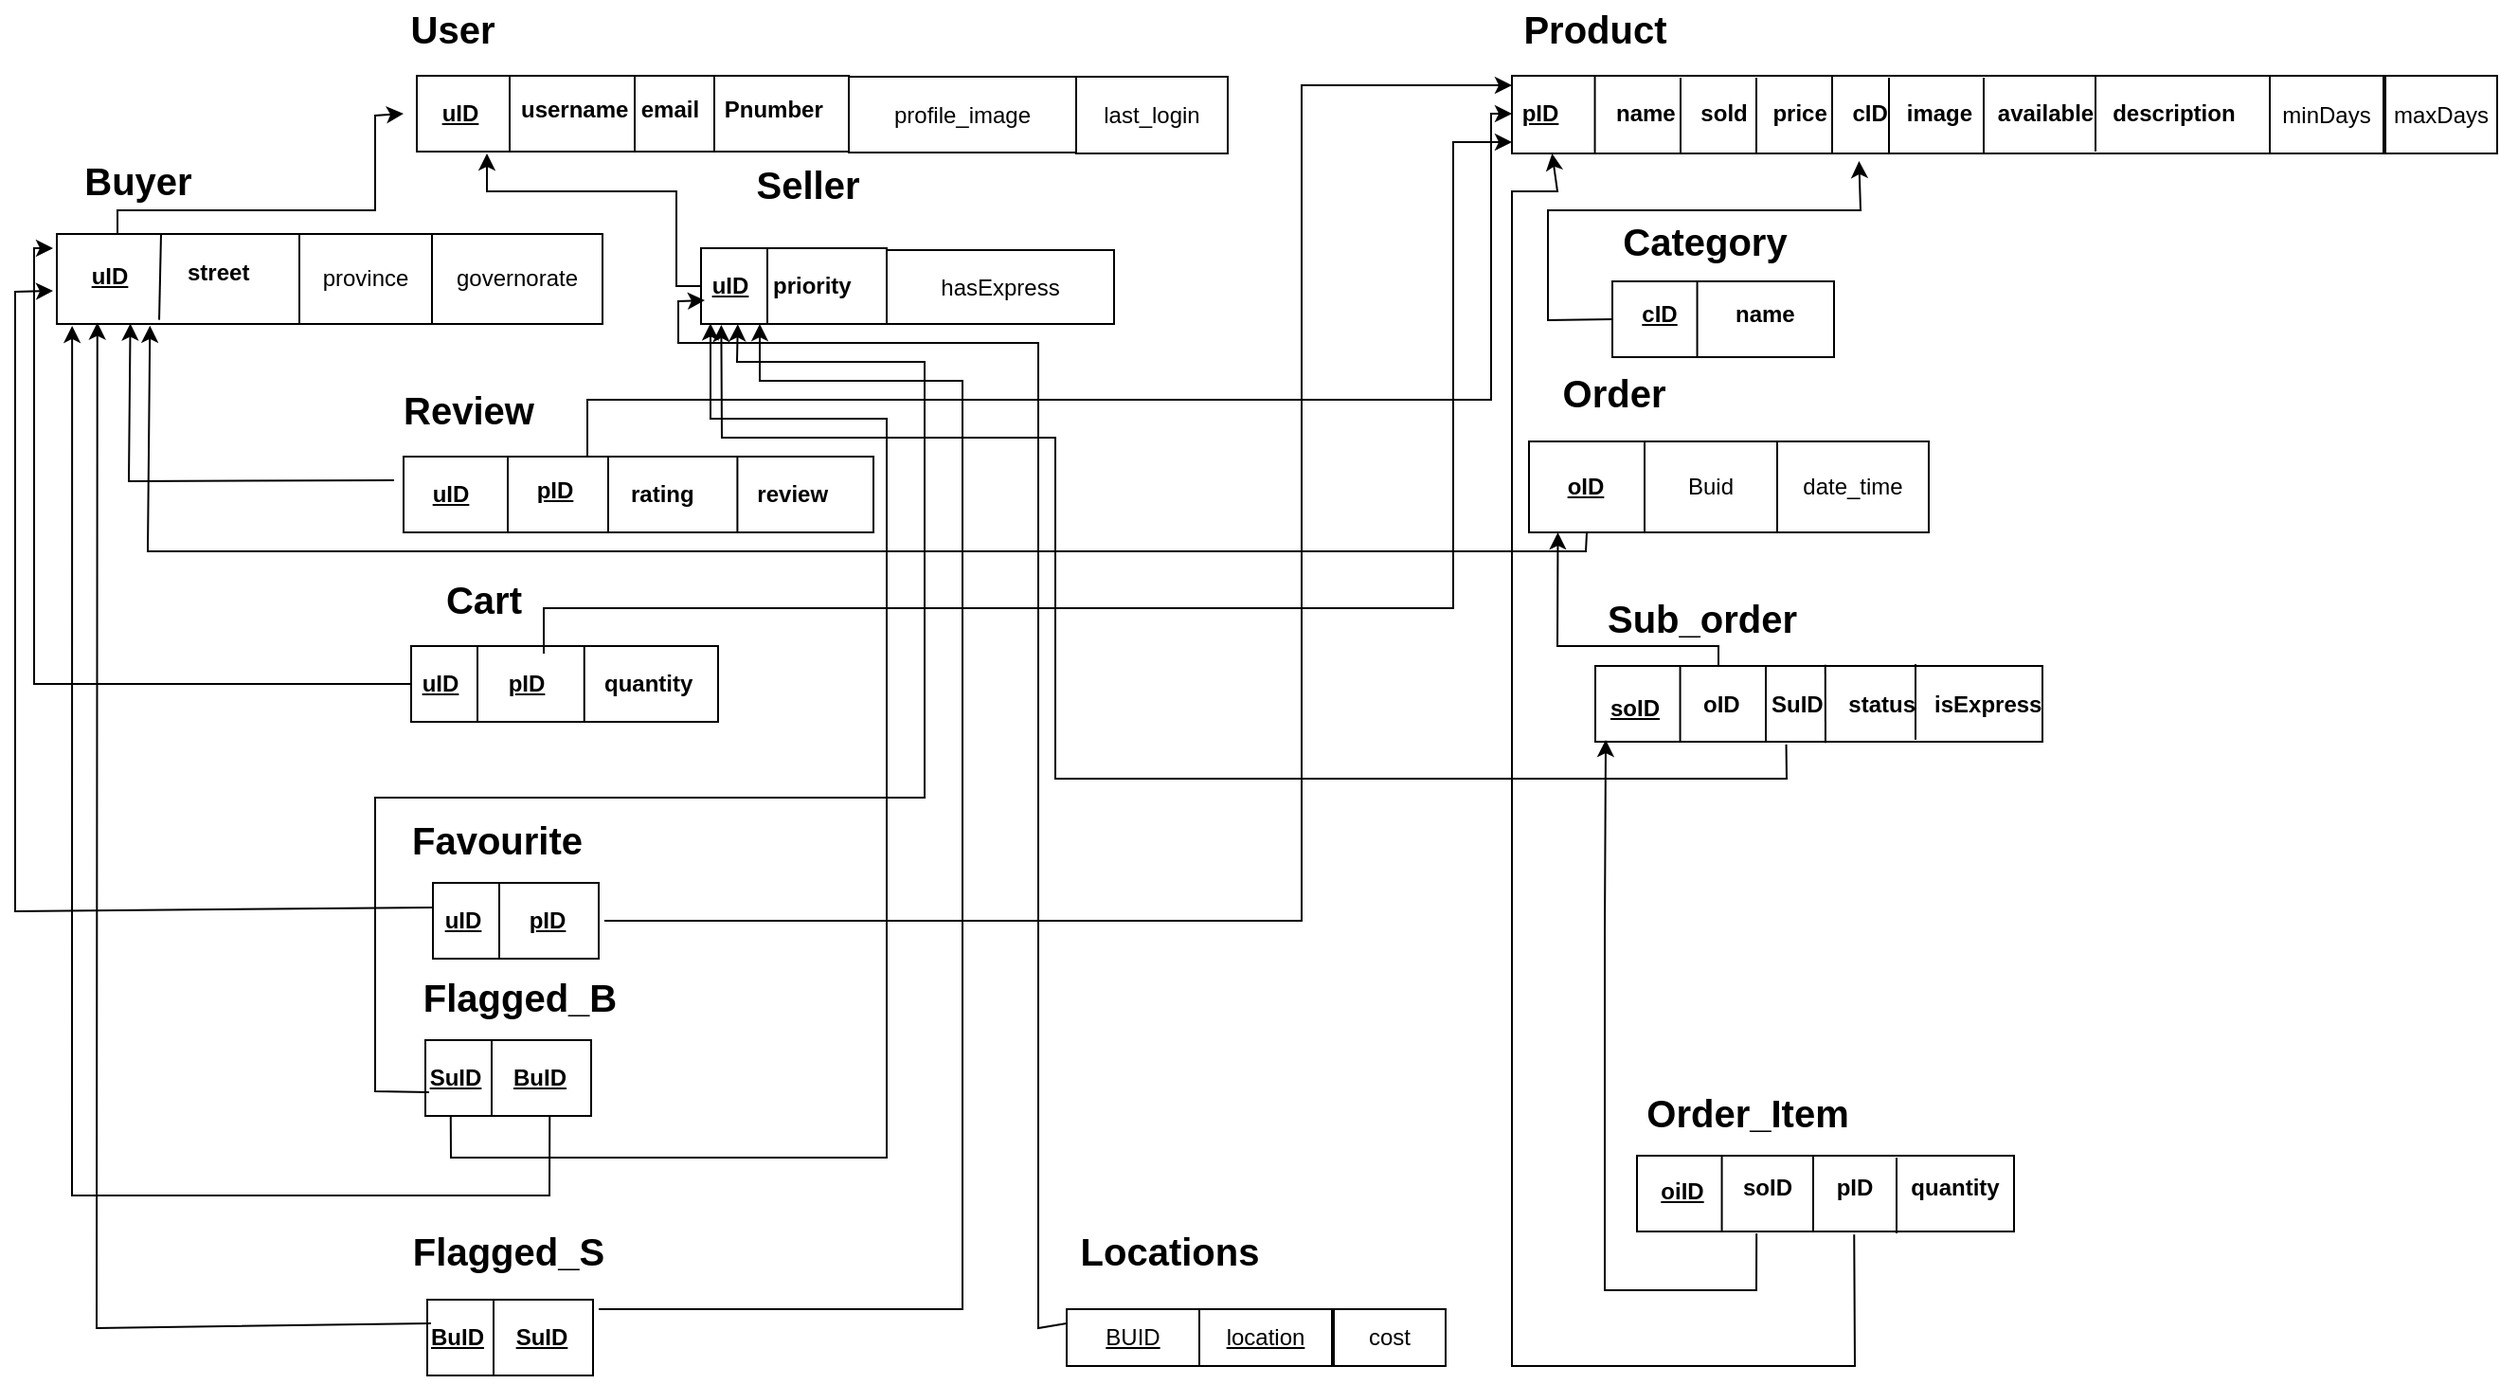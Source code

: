 <mxfile version="28.2.7">
  <diagram name="Page-1" id="Bwvuc-KylbJQ16xNRGNJ">
    <mxGraphModel dx="1708" dy="749" grid="1" gridSize="10" guides="1" tooltips="1" connect="1" arrows="1" fold="1" page="1" pageScale="1" pageWidth="1750" pageHeight="1100" math="0" shadow="0">
      <root>
        <mxCell id="0" />
        <mxCell id="1" parent="0" />
        <mxCell id="SM7hKs_2msH0aA-1Ox_4-1" value="" style="rounded=0;whiteSpace=wrap;html=1;" parent="1" vertex="1">
          <mxGeometry x="222" y="69" width="228" height="40" as="geometry" />
        </mxCell>
        <mxCell id="SM7hKs_2msH0aA-1Ox_4-2" value="&lt;font style=&quot;font-size: 20px;&quot;&gt;&lt;b&gt;User&lt;/b&gt;&lt;/font&gt;" style="text;html=1;align=center;verticalAlign=middle;whiteSpace=wrap;rounded=0;" parent="1" vertex="1">
          <mxGeometry x="211" y="29" width="60" height="30" as="geometry" />
        </mxCell>
        <mxCell id="SM7hKs_2msH0aA-1Ox_4-3" value="uID" style="text;html=1;align=center;verticalAlign=middle;whiteSpace=wrap;rounded=0;fontStyle=5" parent="1" vertex="1">
          <mxGeometry x="215" y="74" width="60" height="30" as="geometry" />
        </mxCell>
        <mxCell id="SM7hKs_2msH0aA-1Ox_4-4" value="&lt;b&gt;username&amp;nbsp; email&amp;nbsp; &amp;nbsp; Pnumber&amp;nbsp; &amp;nbsp; &amp;nbsp;&amp;nbsp;&lt;/b&gt;" style="text;html=1;align=left;verticalAlign=middle;whiteSpace=wrap;rounded=0;" parent="1" vertex="1">
          <mxGeometry x="275" y="79" width="175" height="30" as="geometry" />
        </mxCell>
        <mxCell id="SM7hKs_2msH0aA-1Ox_4-5" value="" style="endArrow=none;html=1;rounded=0;" parent="1" edge="1">
          <mxGeometry width="50" height="50" relative="1" as="geometry">
            <mxPoint x="271" y="109" as="sourcePoint" />
            <mxPoint x="271" y="69" as="targetPoint" />
          </mxGeometry>
        </mxCell>
        <mxCell id="SM7hKs_2msH0aA-1Ox_4-6" value="" style="endArrow=none;html=1;rounded=0;" parent="1" edge="1">
          <mxGeometry width="50" height="50" relative="1" as="geometry">
            <mxPoint x="337" y="109" as="sourcePoint" />
            <mxPoint x="337" y="69" as="targetPoint" />
          </mxGeometry>
        </mxCell>
        <mxCell id="SM7hKs_2msH0aA-1Ox_4-9" value="" style="endArrow=none;html=1;rounded=0;" parent="1" edge="1">
          <mxGeometry width="50" height="50" relative="1" as="geometry">
            <mxPoint x="379" y="109" as="sourcePoint" />
            <mxPoint x="379" y="69" as="targetPoint" />
          </mxGeometry>
        </mxCell>
        <mxCell id="SM7hKs_2msH0aA-1Ox_4-10" value="&lt;font style=&quot;font-size: 20px;&quot;&gt;&lt;b&gt;Buyer&lt;/b&gt;&lt;/font&gt;" style="text;html=1;align=center;verticalAlign=middle;whiteSpace=wrap;rounded=0;" parent="1" vertex="1">
          <mxGeometry x="30" y="109" width="90" height="30" as="geometry" />
        </mxCell>
        <mxCell id="SM7hKs_2msH0aA-1Ox_4-11" value="" style="rounded=0;whiteSpace=wrap;html=1;" parent="1" vertex="1">
          <mxGeometry x="32" y="152.5" width="128" height="47.5" as="geometry" />
        </mxCell>
        <mxCell id="SM7hKs_2msH0aA-1Ox_4-13" value="uID" style="text;html=1;align=center;verticalAlign=middle;whiteSpace=wrap;rounded=0;fontStyle=5" parent="1" vertex="1">
          <mxGeometry x="30" y="160" width="60" height="30" as="geometry" />
        </mxCell>
        <mxCell id="SM7hKs_2msH0aA-1Ox_4-14" value="" style="endArrow=none;html=1;rounded=0;exitX=0.422;exitY=0.954;exitDx=0;exitDy=0;exitPerimeter=0;" parent="1" source="SM7hKs_2msH0aA-1Ox_4-11" edge="1">
          <mxGeometry width="50" height="50" relative="1" as="geometry">
            <mxPoint x="87" y="192.5" as="sourcePoint" />
            <mxPoint x="87" y="152.5" as="targetPoint" />
          </mxGeometry>
        </mxCell>
        <mxCell id="SM7hKs_2msH0aA-1Ox_4-15" value="&lt;b&gt;street&lt;/b&gt;" style="text;html=1;align=left;verticalAlign=middle;whiteSpace=wrap;rounded=0;" parent="1" vertex="1">
          <mxGeometry x="99" y="157.5" width="50" height="30" as="geometry" />
        </mxCell>
        <mxCell id="SM7hKs_2msH0aA-1Ox_4-16" value="&lt;b&gt;&lt;font style=&quot;font-size: 20px;&quot;&gt;Seller&lt;/font&gt;&lt;/b&gt;" style="text;html=1;align=center;verticalAlign=middle;whiteSpace=wrap;rounded=0;" parent="1" vertex="1">
          <mxGeometry x="372" y="111" width="113" height="30" as="geometry" />
        </mxCell>
        <mxCell id="SM7hKs_2msH0aA-1Ox_4-17" value="" style="rounded=0;whiteSpace=wrap;html=1;" parent="1" vertex="1">
          <mxGeometry x="372" y="160" width="98" height="40" as="geometry" />
        </mxCell>
        <mxCell id="SM7hKs_2msH0aA-1Ox_4-18" value="uID" style="text;html=1;align=center;verticalAlign=middle;whiteSpace=wrap;rounded=0;fontStyle=5" parent="1" vertex="1">
          <mxGeometry x="374" y="165" width="27" height="30" as="geometry" />
        </mxCell>
        <mxCell id="SM7hKs_2msH0aA-1Ox_4-19" value="" style="endArrow=none;html=1;rounded=0;" parent="1" edge="1">
          <mxGeometry width="50" height="50" relative="1" as="geometry">
            <mxPoint x="407" y="200" as="sourcePoint" />
            <mxPoint x="407" y="160" as="targetPoint" />
          </mxGeometry>
        </mxCell>
        <mxCell id="SM7hKs_2msH0aA-1Ox_4-20" value="priority&amp;nbsp;" style="text;html=1;align=left;verticalAlign=middle;whiteSpace=wrap;rounded=0;fontStyle=1" parent="1" vertex="1">
          <mxGeometry x="408" y="167.5" width="62" height="25" as="geometry" />
        </mxCell>
        <mxCell id="SM7hKs_2msH0aA-1Ox_4-22" value="" style="endArrow=classic;html=1;rounded=0;edgeStyle=orthogonalEdgeStyle;exitX=0;exitY=0.5;exitDx=0;exitDy=0;" parent="1" source="SM7hKs_2msH0aA-1Ox_4-17" edge="1">
          <mxGeometry width="50" height="50" relative="1" as="geometry">
            <mxPoint x="359" y="190" as="sourcePoint" />
            <mxPoint x="259" y="110" as="targetPoint" />
            <Array as="points">
              <mxPoint x="359" y="180" />
              <mxPoint x="359" y="130" />
              <mxPoint x="259" y="130" />
            </Array>
          </mxGeometry>
        </mxCell>
        <mxCell id="SM7hKs_2msH0aA-1Ox_4-23" value="&lt;font style=&quot;font-size: 20px;&quot;&gt;&lt;b&gt;Product&lt;/b&gt;&lt;/font&gt;" style="text;html=1;align=center;verticalAlign=middle;whiteSpace=wrap;rounded=0;" parent="1" vertex="1">
          <mxGeometry x="799" y="29" width="90" height="30" as="geometry" />
        </mxCell>
        <mxCell id="SM7hKs_2msH0aA-1Ox_4-24" value="" style="rounded=0;whiteSpace=wrap;html=1;" parent="1" vertex="1">
          <mxGeometry x="800" y="69" width="400" height="41" as="geometry" />
        </mxCell>
        <mxCell id="SM7hKs_2msH0aA-1Ox_4-26" value="pID" style="text;html=1;align=center;verticalAlign=middle;whiteSpace=wrap;rounded=0;fontStyle=5" parent="1" vertex="1">
          <mxGeometry x="800" y="74" width="30" height="30" as="geometry" />
        </mxCell>
        <mxCell id="SM7hKs_2msH0aA-1Ox_4-27" value="&lt;b&gt;name&amp;nbsp; &amp;nbsp; sold&amp;nbsp; &amp;nbsp; price&amp;nbsp; &amp;nbsp; cID&amp;nbsp; &amp;nbsp;image&amp;nbsp; &amp;nbsp; available&amp;nbsp; &amp;nbsp;description&lt;/b&gt;" style="text;html=1;align=left;verticalAlign=middle;whiteSpace=wrap;rounded=0;" parent="1" vertex="1">
          <mxGeometry x="853" y="74" width="420" height="30" as="geometry" />
        </mxCell>
        <mxCell id="SM7hKs_2msH0aA-1Ox_4-29" value="" style="endArrow=none;html=1;rounded=0;" parent="1" edge="1">
          <mxGeometry width="50" height="50" relative="1" as="geometry">
            <mxPoint x="843.77" y="109.5" as="sourcePoint" />
            <mxPoint x="843.77" y="69.5" as="targetPoint" />
          </mxGeometry>
        </mxCell>
        <mxCell id="SM7hKs_2msH0aA-1Ox_4-30" value="" style="endArrow=none;html=1;rounded=0;" parent="1" edge="1">
          <mxGeometry width="50" height="50" relative="1" as="geometry">
            <mxPoint x="889" y="110" as="sourcePoint" />
            <mxPoint x="889" y="70" as="targetPoint" />
          </mxGeometry>
        </mxCell>
        <mxCell id="SM7hKs_2msH0aA-1Ox_4-31" value="" style="endArrow=none;html=1;rounded=0;" parent="1" edge="1">
          <mxGeometry width="50" height="50" relative="1" as="geometry">
            <mxPoint x="929" y="110" as="sourcePoint" />
            <mxPoint x="929" y="70" as="targetPoint" />
          </mxGeometry>
        </mxCell>
        <mxCell id="SM7hKs_2msH0aA-1Ox_4-32" value="" style="endArrow=none;html=1;rounded=0;" parent="1" edge="1">
          <mxGeometry width="50" height="50" relative="1" as="geometry">
            <mxPoint x="969" y="109.5" as="sourcePoint" />
            <mxPoint x="969" y="69.5" as="targetPoint" />
          </mxGeometry>
        </mxCell>
        <mxCell id="SM7hKs_2msH0aA-1Ox_4-33" value="" style="endArrow=none;html=1;rounded=0;" parent="1" edge="1">
          <mxGeometry width="50" height="50" relative="1" as="geometry">
            <mxPoint x="999" y="110" as="sourcePoint" />
            <mxPoint x="999" y="70" as="targetPoint" />
          </mxGeometry>
        </mxCell>
        <mxCell id="SM7hKs_2msH0aA-1Ox_4-34" value="" style="endArrow=none;html=1;rounded=0;" parent="1" edge="1">
          <mxGeometry width="50" height="50" relative="1" as="geometry">
            <mxPoint x="1049" y="110" as="sourcePoint" />
            <mxPoint x="1049" y="70" as="targetPoint" />
          </mxGeometry>
        </mxCell>
        <mxCell id="SM7hKs_2msH0aA-1Ox_4-35" value="" style="endArrow=none;html=1;rounded=0;" parent="1" edge="1">
          <mxGeometry width="50" height="50" relative="1" as="geometry">
            <mxPoint x="1108" y="109" as="sourcePoint" />
            <mxPoint x="1108" y="69" as="targetPoint" />
          </mxGeometry>
        </mxCell>
        <mxCell id="SM7hKs_2msH0aA-1Ox_4-40" value="" style="rounded=0;whiteSpace=wrap;html=1;" parent="1" vertex="1">
          <mxGeometry x="853" y="177.5" width="117" height="40" as="geometry" />
        </mxCell>
        <mxCell id="SM7hKs_2msH0aA-1Ox_4-41" value="&lt;font style=&quot;font-size: 20px;&quot;&gt;&lt;span&gt;Category&lt;/span&gt;&lt;/font&gt;" style="text;html=1;align=center;verticalAlign=middle;whiteSpace=wrap;rounded=0;fontStyle=1" parent="1" vertex="1">
          <mxGeometry x="857" y="141" width="90" height="30" as="geometry" />
        </mxCell>
        <mxCell id="SM7hKs_2msH0aA-1Ox_4-42" value="cID" style="text;html=1;align=center;verticalAlign=middle;whiteSpace=wrap;rounded=0;fontStyle=5" parent="1" vertex="1">
          <mxGeometry x="859" y="180" width="38" height="30" as="geometry" />
        </mxCell>
        <mxCell id="SM7hKs_2msH0aA-1Ox_4-43" value="&lt;b&gt;name&lt;/b&gt;" style="text;html=1;align=left;verticalAlign=middle;whiteSpace=wrap;rounded=0;" parent="1" vertex="1">
          <mxGeometry x="916" y="180" width="36" height="30" as="geometry" />
        </mxCell>
        <mxCell id="SM7hKs_2msH0aA-1Ox_4-44" value="" style="endArrow=none;html=1;rounded=0;" parent="1" edge="1">
          <mxGeometry width="50" height="50" relative="1" as="geometry">
            <mxPoint x="897.78" y="217.5" as="sourcePoint" />
            <mxPoint x="897.78" y="177.5" as="targetPoint" />
          </mxGeometry>
        </mxCell>
        <mxCell id="SM7hKs_2msH0aA-1Ox_4-46" value="&lt;b&gt;&lt;font style=&quot;font-size: 20px;&quot;&gt;Review&lt;/font&gt;&lt;/b&gt;" style="text;html=1;align=center;verticalAlign=middle;whiteSpace=wrap;rounded=0;" parent="1" vertex="1">
          <mxGeometry x="192.5" y="230" width="113" height="30" as="geometry" />
        </mxCell>
        <mxCell id="SM7hKs_2msH0aA-1Ox_4-48" value="" style="rounded=0;whiteSpace=wrap;html=1;" parent="1" vertex="1">
          <mxGeometry x="215" y="270" width="248" height="40" as="geometry" />
        </mxCell>
        <mxCell id="SM7hKs_2msH0aA-1Ox_4-49" value="uID" style="text;html=1;align=center;verticalAlign=middle;whiteSpace=wrap;rounded=0;fontStyle=5" parent="1" vertex="1">
          <mxGeometry x="210" y="275" width="60" height="30" as="geometry" />
        </mxCell>
        <mxCell id="U-hPuXXXVYAHYagD1A_h-3" style="edgeStyle=orthogonalEdgeStyle;rounded=0;orthogonalLoop=1;jettySize=auto;html=1;exitX=0.75;exitY=0;exitDx=0;exitDy=0;entryX=0;entryY=0.5;entryDx=0;entryDy=0;" parent="1" source="SM7hKs_2msH0aA-1Ox_4-50" target="SM7hKs_2msH0aA-1Ox_4-26" edge="1">
          <mxGeometry relative="1" as="geometry">
            <Array as="points">
              <mxPoint x="312" y="240" />
              <mxPoint x="789" y="240" />
              <mxPoint x="789" y="89" />
            </Array>
          </mxGeometry>
        </mxCell>
        <mxCell id="SM7hKs_2msH0aA-1Ox_4-50" value="pID" style="text;html=1;align=center;verticalAlign=middle;whiteSpace=wrap;rounded=0;fontStyle=5" parent="1" vertex="1">
          <mxGeometry x="261" y="270" width="68" height="35" as="geometry" />
        </mxCell>
        <mxCell id="SM7hKs_2msH0aA-1Ox_4-51" value="rating&amp;nbsp; &amp;nbsp; &amp;nbsp; &amp;nbsp; &amp;nbsp; review" style="text;html=1;align=left;verticalAlign=middle;whiteSpace=wrap;rounded=0;fontStyle=1" parent="1" vertex="1">
          <mxGeometry x="333" y="277.5" width="140" height="25" as="geometry" />
        </mxCell>
        <mxCell id="SM7hKs_2msH0aA-1Ox_4-52" value="" style="endArrow=none;html=1;rounded=0;" parent="1" edge="1">
          <mxGeometry width="50" height="50" relative="1" as="geometry">
            <mxPoint x="270" y="310" as="sourcePoint" />
            <mxPoint x="270" y="270" as="targetPoint" />
          </mxGeometry>
        </mxCell>
        <mxCell id="SM7hKs_2msH0aA-1Ox_4-53" value="" style="endArrow=none;html=1;rounded=0;" parent="1" edge="1">
          <mxGeometry width="50" height="50" relative="1" as="geometry">
            <mxPoint x="323" y="310" as="sourcePoint" />
            <mxPoint x="323" y="270" as="targetPoint" />
          </mxGeometry>
        </mxCell>
        <mxCell id="SM7hKs_2msH0aA-1Ox_4-54" value="" style="endArrow=none;html=1;rounded=0;" parent="1" edge="1">
          <mxGeometry width="50" height="50" relative="1" as="geometry">
            <mxPoint x="391.2" y="310" as="sourcePoint" />
            <mxPoint x="391.2" y="270" as="targetPoint" />
          </mxGeometry>
        </mxCell>
        <mxCell id="SM7hKs_2msH0aA-1Ox_4-55" value="&lt;span style=&quot;font-size: 20px;&quot;&gt;&lt;b&gt;Cart&lt;/b&gt;&lt;/span&gt;" style="text;html=1;align=center;verticalAlign=middle;whiteSpace=wrap;rounded=0;" parent="1" vertex="1">
          <mxGeometry x="201" y="330" width="113" height="30" as="geometry" />
        </mxCell>
        <mxCell id="SM7hKs_2msH0aA-1Ox_4-56" value="" style="rounded=0;whiteSpace=wrap;html=1;" parent="1" vertex="1">
          <mxGeometry x="219" y="370" width="162" height="40" as="geometry" />
        </mxCell>
        <mxCell id="SM7hKs_2msH0aA-1Ox_4-57" value="uID" style="text;html=1;align=center;verticalAlign=middle;whiteSpace=wrap;rounded=0;fontStyle=5" parent="1" vertex="1">
          <mxGeometry x="221" y="375" width="27" height="30" as="geometry" />
        </mxCell>
        <mxCell id="SM7hKs_2msH0aA-1Ox_4-58" value="" style="endArrow=none;html=1;rounded=0;" parent="1" edge="1">
          <mxGeometry width="50" height="50" relative="1" as="geometry">
            <mxPoint x="254" y="410" as="sourcePoint" />
            <mxPoint x="254" y="370" as="targetPoint" />
          </mxGeometry>
        </mxCell>
        <mxCell id="SM7hKs_2msH0aA-1Ox_4-59" value="quantity" style="text;html=1;align=left;verticalAlign=middle;whiteSpace=wrap;rounded=0;fontStyle=1" parent="1" vertex="1">
          <mxGeometry x="319" y="377.5" width="136" height="25" as="geometry" />
        </mxCell>
        <mxCell id="SM7hKs_2msH0aA-1Ox_4-60" value="" style="endArrow=none;html=1;rounded=0;" parent="1" edge="1">
          <mxGeometry width="50" height="50" relative="1" as="geometry">
            <mxPoint x="310.38" y="410" as="sourcePoint" />
            <mxPoint x="310.38" y="370" as="targetPoint" />
          </mxGeometry>
        </mxCell>
        <mxCell id="SM7hKs_2msH0aA-1Ox_4-61" value="pID" style="text;html=1;align=center;verticalAlign=middle;whiteSpace=wrap;rounded=0;fontStyle=5" parent="1" vertex="1">
          <mxGeometry x="249.5" y="375" width="60" height="30" as="geometry" />
        </mxCell>
        <mxCell id="SM7hKs_2msH0aA-1Ox_4-62" value="&lt;span style=&quot;font-size: 20px;&quot;&gt;&lt;b&gt;Favourite&lt;/b&gt;&lt;/span&gt;" style="text;html=1;align=center;verticalAlign=middle;whiteSpace=wrap;rounded=0;" parent="1" vertex="1">
          <mxGeometry x="208" y="457" width="113" height="30" as="geometry" />
        </mxCell>
        <mxCell id="SM7hKs_2msH0aA-1Ox_4-63" value="" style="rounded=0;whiteSpace=wrap;html=1;" parent="1" vertex="1">
          <mxGeometry x="230.5" y="495" width="87.5" height="40" as="geometry" />
        </mxCell>
        <mxCell id="SM7hKs_2msH0aA-1Ox_4-64" value="uID" style="text;html=1;align=center;verticalAlign=middle;whiteSpace=wrap;rounded=0;fontStyle=5" parent="1" vertex="1">
          <mxGeometry x="232.5" y="500" width="27" height="30" as="geometry" />
        </mxCell>
        <mxCell id="SM7hKs_2msH0aA-1Ox_4-65" value="" style="endArrow=none;html=1;rounded=0;" parent="1" edge="1">
          <mxGeometry width="50" height="50" relative="1" as="geometry">
            <mxPoint x="265.5" y="535" as="sourcePoint" />
            <mxPoint x="265.5" y="495" as="targetPoint" />
          </mxGeometry>
        </mxCell>
        <mxCell id="SM7hKs_2msH0aA-1Ox_4-68" value="pID" style="text;html=1;align=center;verticalAlign=middle;whiteSpace=wrap;rounded=0;fontStyle=5" parent="1" vertex="1">
          <mxGeometry x="261" y="500" width="60" height="30" as="geometry" />
        </mxCell>
        <mxCell id="SM7hKs_2msH0aA-1Ox_4-69" value="&lt;span style=&quot;font-size: 20px;&quot;&gt;&lt;b&gt;Flagged_B&lt;/b&gt;&lt;/span&gt;" style="text;html=1;align=center;verticalAlign=middle;whiteSpace=wrap;rounded=0;" parent="1" vertex="1">
          <mxGeometry x="204" y="540" width="145" height="30" as="geometry" />
        </mxCell>
        <mxCell id="SM7hKs_2msH0aA-1Ox_4-70" value="" style="rounded=0;whiteSpace=wrap;html=1;" parent="1" vertex="1">
          <mxGeometry x="226.5" y="578" width="87.5" height="40" as="geometry" />
        </mxCell>
        <mxCell id="SM7hKs_2msH0aA-1Ox_4-71" value="SuID" style="text;html=1;align=center;verticalAlign=middle;whiteSpace=wrap;rounded=0;fontStyle=5" parent="1" vertex="1">
          <mxGeometry x="228.5" y="583" width="27" height="30" as="geometry" />
        </mxCell>
        <mxCell id="SM7hKs_2msH0aA-1Ox_4-72" value="" style="endArrow=none;html=1;rounded=0;" parent="1" edge="1">
          <mxGeometry width="50" height="50" relative="1" as="geometry">
            <mxPoint x="261.5" y="618" as="sourcePoint" />
            <mxPoint x="261.5" y="578" as="targetPoint" />
          </mxGeometry>
        </mxCell>
        <mxCell id="SM7hKs_2msH0aA-1Ox_4-73" value="BuID" style="text;html=1;align=center;verticalAlign=middle;whiteSpace=wrap;rounded=0;fontStyle=5" parent="1" vertex="1">
          <mxGeometry x="257" y="583" width="60" height="30" as="geometry" />
        </mxCell>
        <mxCell id="SM7hKs_2msH0aA-1Ox_4-74" value="&lt;span style=&quot;font-size: 20px;&quot;&gt;&lt;b&gt;Flagged_S&lt;/b&gt;&lt;/span&gt;" style="text;html=1;align=center;verticalAlign=middle;whiteSpace=wrap;rounded=0;" parent="1" vertex="1">
          <mxGeometry x="197.75" y="674" width="145" height="30" as="geometry" />
        </mxCell>
        <mxCell id="SM7hKs_2msH0aA-1Ox_4-75" value="" style="rounded=0;whiteSpace=wrap;html=1;" parent="1" vertex="1">
          <mxGeometry x="227.5" y="715" width="87.5" height="40" as="geometry" />
        </mxCell>
        <mxCell id="SM7hKs_2msH0aA-1Ox_4-76" value="BuID" style="text;html=1;align=center;verticalAlign=middle;whiteSpace=wrap;rounded=0;fontStyle=5" parent="1" vertex="1">
          <mxGeometry x="229.5" y="720" width="27" height="30" as="geometry" />
        </mxCell>
        <mxCell id="SM7hKs_2msH0aA-1Ox_4-77" value="" style="endArrow=none;html=1;rounded=0;" parent="1" edge="1">
          <mxGeometry width="50" height="50" relative="1" as="geometry">
            <mxPoint x="262.5" y="755" as="sourcePoint" />
            <mxPoint x="262.5" y="715" as="targetPoint" />
          </mxGeometry>
        </mxCell>
        <mxCell id="SM7hKs_2msH0aA-1Ox_4-78" value="SuID" style="text;html=1;align=center;verticalAlign=middle;whiteSpace=wrap;rounded=0;fontStyle=5" parent="1" vertex="1">
          <mxGeometry x="258" y="720" width="60" height="30" as="geometry" />
        </mxCell>
        <mxCell id="SM7hKs_2msH0aA-1Ox_4-79" value="" style="rounded=0;whiteSpace=wrap;html=1;" parent="1" vertex="1">
          <mxGeometry x="809" y="262" width="61" height="48" as="geometry" />
        </mxCell>
        <mxCell id="SM7hKs_2msH0aA-1Ox_4-80" value="&lt;font style=&quot;font-size: 20px;&quot;&gt;&lt;span&gt;Order&lt;/span&gt;&lt;/font&gt;" style="text;html=1;align=center;verticalAlign=middle;whiteSpace=wrap;rounded=0;fontStyle=1" parent="1" vertex="1">
          <mxGeometry x="809" y="221" width="90" height="30" as="geometry" />
        </mxCell>
        <mxCell id="SM7hKs_2msH0aA-1Ox_4-81" value="oID" style="text;html=1;align=center;verticalAlign=middle;whiteSpace=wrap;rounded=0;fontStyle=5" parent="1" vertex="1">
          <mxGeometry x="808" y="269.5" width="62" height="33" as="geometry" />
        </mxCell>
        <mxCell id="SM7hKs_2msH0aA-1Ox_4-85" value="" style="rounded=0;whiteSpace=wrap;html=1;" parent="1" vertex="1">
          <mxGeometry x="844" y="380.5" width="236" height="40" as="geometry" />
        </mxCell>
        <mxCell id="SM7hKs_2msH0aA-1Ox_4-86" value="&lt;span style=&quot;font-size: 20px;&quot;&gt;Sub_order&lt;/span&gt;" style="text;html=1;align=center;verticalAlign=middle;whiteSpace=wrap;rounded=0;fontStyle=1" parent="1" vertex="1">
          <mxGeometry x="805.5" y="339.5" width="189" height="30" as="geometry" />
        </mxCell>
        <mxCell id="SM7hKs_2msH0aA-1Ox_4-87" value="soID" style="text;html=1;align=center;verticalAlign=middle;whiteSpace=wrap;rounded=0;fontStyle=5" parent="1" vertex="1">
          <mxGeometry x="834" y="386.5" width="62" height="33" as="geometry" />
        </mxCell>
        <mxCell id="SM7hKs_2msH0aA-1Ox_4-89" value="" style="endArrow=none;html=1;rounded=0;" parent="1" edge="1">
          <mxGeometry width="50" height="50" relative="1" as="geometry">
            <mxPoint x="888.78" y="420.5" as="sourcePoint" />
            <mxPoint x="888.78" y="380.5" as="targetPoint" />
          </mxGeometry>
        </mxCell>
        <mxCell id="SM7hKs_2msH0aA-1Ox_4-90" value="" style="endArrow=none;html=1;rounded=0;" parent="1" edge="1">
          <mxGeometry width="50" height="50" relative="1" as="geometry">
            <mxPoint x="934" y="420.5" as="sourcePoint" />
            <mxPoint x="934" y="380.5" as="targetPoint" />
          </mxGeometry>
        </mxCell>
        <mxCell id="SM7hKs_2msH0aA-1Ox_4-108" value="" style="endArrow=none;html=1;rounded=0;" parent="1" edge="1">
          <mxGeometry width="50" height="50" relative="1" as="geometry">
            <mxPoint x="1013" y="419.5" as="sourcePoint" />
            <mxPoint x="1013" y="379.5" as="targetPoint" />
          </mxGeometry>
        </mxCell>
        <mxCell id="SM7hKs_2msH0aA-1Ox_4-113" value="" style="rounded=0;whiteSpace=wrap;html=1;" parent="1" vertex="1">
          <mxGeometry x="866" y="639" width="199" height="40" as="geometry" />
        </mxCell>
        <mxCell id="SM7hKs_2msH0aA-1Ox_4-114" value="oiID" style="text;html=1;align=center;verticalAlign=middle;whiteSpace=wrap;rounded=0;fontStyle=5" parent="1" vertex="1">
          <mxGeometry x="859" y="641" width="62" height="33" as="geometry" />
        </mxCell>
        <mxCell id="SM7hKs_2msH0aA-1Ox_4-115" value="&lt;b&gt;soID&amp;nbsp; &amp;nbsp; &amp;nbsp; &amp;nbsp;pID&amp;nbsp; &amp;nbsp; &amp;nbsp; quantity&lt;/b&gt;" style="text;html=1;align=left;verticalAlign=middle;whiteSpace=wrap;rounded=0;" parent="1" vertex="1">
          <mxGeometry x="919.5" y="641" width="188.5" height="30" as="geometry" />
        </mxCell>
        <mxCell id="SM7hKs_2msH0aA-1Ox_4-116" value="" style="endArrow=none;html=1;rounded=0;" parent="1" edge="1">
          <mxGeometry width="50" height="50" relative="1" as="geometry">
            <mxPoint x="910.78" y="679" as="sourcePoint" />
            <mxPoint x="910.78" y="639" as="targetPoint" />
          </mxGeometry>
        </mxCell>
        <mxCell id="SM7hKs_2msH0aA-1Ox_4-117" value="" style="endArrow=none;html=1;rounded=0;" parent="1" edge="1">
          <mxGeometry width="50" height="50" relative="1" as="geometry">
            <mxPoint x="959" y="679" as="sourcePoint" />
            <mxPoint x="959" y="639" as="targetPoint" />
          </mxGeometry>
        </mxCell>
        <mxCell id="SM7hKs_2msH0aA-1Ox_4-118" value="&lt;span style=&quot;font-size: 20px;&quot;&gt;Order_Item&lt;/span&gt;" style="text;html=1;align=center;verticalAlign=middle;whiteSpace=wrap;rounded=0;fontStyle=1" parent="1" vertex="1">
          <mxGeometry x="830" y="601" width="189" height="30" as="geometry" />
        </mxCell>
        <mxCell id="1hmNS7KQ05RDMebyuneM-1" value="" style="endArrow=none;html=1;rounded=0;" parent="1" edge="1">
          <mxGeometry width="50" height="50" relative="1" as="geometry">
            <mxPoint x="1003" y="680" as="sourcePoint" />
            <mxPoint x="1003" y="640" as="targetPoint" />
          </mxGeometry>
        </mxCell>
        <mxCell id="SM7hKs_2msH0aA-1Ox_4-88" value="&lt;b&gt;oID&amp;nbsp; &amp;nbsp; &amp;nbsp;SuID&amp;nbsp; &amp;nbsp; status&amp;nbsp; &amp;nbsp;isExpress&lt;/b&gt;" style="text;html=1;align=left;verticalAlign=middle;whiteSpace=wrap;rounded=0;" parent="1" vertex="1">
          <mxGeometry x="899" y="385.5" width="239.5" height="30" as="geometry" />
        </mxCell>
        <mxCell id="U-hPuXXXVYAHYagD1A_h-7" value="minDays" style="rounded=0;whiteSpace=wrap;html=1;" parent="1" vertex="1">
          <mxGeometry x="1200" y="69" width="60" height="41" as="geometry" />
        </mxCell>
        <mxCell id="U-hPuXXXVYAHYagD1A_h-8" value="maxDays" style="rounded=0;whiteSpace=wrap;html=1;" parent="1" vertex="1">
          <mxGeometry x="1261" y="69" width="59" height="41" as="geometry" />
        </mxCell>
        <mxCell id="U-hPuXXXVYAHYagD1A_h-9" value="" style="endArrow=classic;html=1;rounded=0;exitX=0;exitY=0.5;exitDx=0;exitDy=0;entryX=0.458;entryY=1.097;entryDx=0;entryDy=0;entryPerimeter=0;" parent="1" source="SM7hKs_2msH0aA-1Ox_4-40" target="SM7hKs_2msH0aA-1Ox_4-24" edge="1">
          <mxGeometry width="50" height="50" relative="1" as="geometry">
            <mxPoint x="999" y="300" as="sourcePoint" />
            <mxPoint x="1049" y="250" as="targetPoint" />
            <Array as="points">
              <mxPoint x="819" y="198" />
              <mxPoint x="819" y="140" />
              <mxPoint x="984" y="140" />
            </Array>
          </mxGeometry>
        </mxCell>
        <mxCell id="U-hPuXXXVYAHYagD1A_h-11" value="" style="endArrow=classic;html=1;rounded=0;exitX=0.427;exitY=1.036;exitDx=0;exitDy=0;exitPerimeter=0;entryX=0.109;entryY=1.012;entryDx=0;entryDy=0;entryPerimeter=0;" parent="1" source="SM7hKs_2msH0aA-1Ox_4-85" target="SM7hKs_2msH0aA-1Ox_4-17" edge="1">
          <mxGeometry width="50" height="50" relative="1" as="geometry">
            <mxPoint x="599" y="430" as="sourcePoint" />
            <mxPoint x="99" y="220" as="targetPoint" />
            <Array as="points">
              <mxPoint x="945" y="440" />
              <mxPoint x="559" y="440" />
              <mxPoint x="559" y="260" />
              <mxPoint x="383" y="260" />
            </Array>
          </mxGeometry>
        </mxCell>
        <mxCell id="U-hPuXXXVYAHYagD1A_h-13" value="" style="endArrow=classic;html=1;rounded=0;entryX=0.25;entryY=1;entryDx=0;entryDy=0;" parent="1" target="SM7hKs_2msH0aA-1Ox_4-79" edge="1">
          <mxGeometry width="50" height="50" relative="1" as="geometry">
            <mxPoint x="909" y="380" as="sourcePoint" />
            <mxPoint x="749" y="380" as="targetPoint" />
            <Array as="points">
              <mxPoint x="909" y="370" />
              <mxPoint x="824" y="370" />
            </Array>
          </mxGeometry>
        </mxCell>
        <mxCell id="U-hPuXXXVYAHYagD1A_h-14" value="" style="endArrow=classic;html=1;rounded=0;exitX=0.317;exitY=1.025;exitDx=0;exitDy=0;exitPerimeter=0;entryX=0.25;entryY=1;entryDx=0;entryDy=0;" parent="1" source="SM7hKs_2msH0aA-1Ox_4-113" target="SM7hKs_2msH0aA-1Ox_4-87" edge="1">
          <mxGeometry width="50" height="50" relative="1" as="geometry">
            <mxPoint x="939" y="640" as="sourcePoint" />
            <mxPoint x="779" y="480" as="targetPoint" />
            <Array as="points">
              <mxPoint x="929" y="710" />
              <mxPoint x="849" y="710" />
              <mxPoint x="849" y="610" />
              <mxPoint x="849" y="520" />
            </Array>
          </mxGeometry>
        </mxCell>
        <mxCell id="U-hPuXXXVYAHYagD1A_h-15" value="" style="endArrow=classic;html=1;rounded=0;entryX=0;entryY=1;entryDx=0;entryDy=0;" parent="1" target="SM7hKs_2msH0aA-1Ox_4-26" edge="1">
          <mxGeometry width="50" height="50" relative="1" as="geometry">
            <mxPoint x="289" y="374" as="sourcePoint" />
            <mxPoint x="769" y="170" as="targetPoint" />
            <Array as="points">
              <mxPoint x="289" y="350" />
              <mxPoint x="769" y="350" />
              <mxPoint x="769" y="104" />
            </Array>
          </mxGeometry>
        </mxCell>
        <mxCell id="U-hPuXXXVYAHYagD1A_h-16" value="" style="endArrow=classic;html=1;rounded=0;exitX=1;exitY=0.5;exitDx=0;exitDy=0;entryX=0;entryY=0;entryDx=0;entryDy=0;" parent="1" source="SM7hKs_2msH0aA-1Ox_4-68" target="SM7hKs_2msH0aA-1Ox_4-26" edge="1">
          <mxGeometry width="50" height="50" relative="1" as="geometry">
            <mxPoint x="629" y="350" as="sourcePoint" />
            <mxPoint x="679" y="300" as="targetPoint" />
            <Array as="points">
              <mxPoint x="689" y="515" />
              <mxPoint x="689" y="74" />
            </Array>
          </mxGeometry>
        </mxCell>
        <mxCell id="U-hPuXXXVYAHYagD1A_h-22" value="" style="endArrow=classic;html=1;rounded=0;exitX=0;exitY=0.75;exitDx=0;exitDy=0;entryX=0.198;entryY=1.003;entryDx=0;entryDy=0;entryPerimeter=0;" parent="1" source="SM7hKs_2msH0aA-1Ox_4-71" target="SM7hKs_2msH0aA-1Ox_4-17" edge="1">
          <mxGeometry width="50" height="50" relative="1" as="geometry">
            <mxPoint x="240" y="450" as="sourcePoint" />
            <mxPoint x="450" y="450" as="targetPoint" />
            <Array as="points">
              <mxPoint x="200" y="605" />
              <mxPoint x="200" y="450" />
              <mxPoint x="490" y="450" />
              <mxPoint x="490" y="220" />
              <mxPoint x="440" y="220" />
              <mxPoint x="391" y="220" />
            </Array>
          </mxGeometry>
        </mxCell>
        <mxCell id="U-hPuXXXVYAHYagD1A_h-23" value="" style="endArrow=classic;html=1;rounded=0;exitX=0.153;exitY=0.994;exitDx=0;exitDy=0;entryX=0.051;entryY=0.992;entryDx=0;entryDy=0;exitPerimeter=0;entryPerimeter=0;" parent="1" source="SM7hKs_2msH0aA-1Ox_4-70" target="SM7hKs_2msH0aA-1Ox_4-17" edge="1">
          <mxGeometry width="50" height="50" relative="1" as="geometry">
            <mxPoint x="270" y="580" as="sourcePoint" />
            <mxPoint x="400" y="440" as="targetPoint" />
            <Array as="points">
              <mxPoint x="240" y="640" />
              <mxPoint x="470" y="640" />
              <mxPoint x="470" y="250" />
              <mxPoint x="420" y="250" />
              <mxPoint x="377" y="250" />
            </Array>
          </mxGeometry>
        </mxCell>
        <mxCell id="U-hPuXXXVYAHYagD1A_h-26" value="" style="endArrow=classic;html=1;rounded=0;exitX=1;exitY=0;exitDx=0;exitDy=0;" parent="1" source="SM7hKs_2msH0aA-1Ox_4-78" edge="1">
          <mxGeometry width="50" height="50" relative="1" as="geometry">
            <mxPoint x="440" y="680" as="sourcePoint" />
            <mxPoint x="403" y="200" as="targetPoint" />
            <Array as="points">
              <mxPoint x="510" y="720" />
              <mxPoint x="510" y="230" />
              <mxPoint x="403" y="230" />
            </Array>
          </mxGeometry>
        </mxCell>
        <mxCell id="U-hPuXXXVYAHYagD1A_h-32" value="" style="endArrow=none;html=1;rounded=0;exitX=0.492;exitY=1.021;exitDx=0;exitDy=0;exitPerimeter=0;" parent="1" edge="1">
          <mxGeometry width="50" height="50" relative="1" as="geometry">
            <mxPoint x="965.492" y="421.17" as="sourcePoint" />
            <mxPoint x="965.38" y="379.83" as="targetPoint" />
          </mxGeometry>
        </mxCell>
        <mxCell id="U-hPuXXXVYAHYagD1A_h-33" value="profile_image" style="rounded=0;whiteSpace=wrap;html=1;" parent="1" vertex="1">
          <mxGeometry x="450" y="69.5" width="120" height="40" as="geometry" />
        </mxCell>
        <mxCell id="U-hPuXXXVYAHYagD1A_h-35" value="province" style="rounded=0;whiteSpace=wrap;html=1;" parent="1" vertex="1">
          <mxGeometry x="160" y="152.5" width="70" height="47.5" as="geometry" />
        </mxCell>
        <mxCell id="U-hPuXXXVYAHYagD1A_h-36" value="governorate" style="rounded=0;whiteSpace=wrap;html=1;" parent="1" vertex="1">
          <mxGeometry x="230" y="152.5" width="90" height="47.5" as="geometry" />
        </mxCell>
        <mxCell id="U-hPuXXXVYAHYagD1A_h-37" value="" style="endArrow=classic;html=1;rounded=0;exitX=0.25;exitY=0;exitDx=0;exitDy=0;entryX=0;entryY=0.5;entryDx=0;entryDy=0;" parent="1" source="SM7hKs_2msH0aA-1Ox_4-11" target="SM7hKs_2msH0aA-1Ox_4-3" edge="1">
          <mxGeometry width="50" height="50" relative="1" as="geometry">
            <mxPoint x="80" y="180" as="sourcePoint" />
            <mxPoint x="130" y="130" as="targetPoint" />
            <Array as="points">
              <mxPoint x="64" y="140" />
              <mxPoint x="200" y="140" />
              <mxPoint x="200" y="90" />
            </Array>
          </mxGeometry>
        </mxCell>
        <mxCell id="U-hPuXXXVYAHYagD1A_h-38" value="" style="endArrow=classic;html=1;rounded=0;exitX=0;exitY=0.25;exitDx=0;exitDy=0;entryX=0.303;entryY=0.995;entryDx=0;entryDy=0;entryPerimeter=0;" parent="1" source="SM7hKs_2msH0aA-1Ox_4-49" target="SM7hKs_2msH0aA-1Ox_4-11" edge="1">
          <mxGeometry width="50" height="50" relative="1" as="geometry">
            <mxPoint x="200" y="260" as="sourcePoint" />
            <mxPoint x="250" y="210" as="targetPoint" />
            <Array as="points">
              <mxPoint x="70" y="283" />
            </Array>
          </mxGeometry>
        </mxCell>
        <mxCell id="U-hPuXXXVYAHYagD1A_h-39" value="" style="endArrow=classic;html=1;rounded=0;exitX=0.75;exitY=1;exitDx=0;exitDy=0;entryX=0.063;entryY=1.021;entryDx=0;entryDy=0;entryPerimeter=0;" parent="1" source="SM7hKs_2msH0aA-1Ox_4-70" target="SM7hKs_2msH0aA-1Ox_4-11" edge="1">
          <mxGeometry width="50" height="50" relative="1" as="geometry">
            <mxPoint x="340" y="650" as="sourcePoint" />
            <mxPoint x="110" y="660" as="targetPoint" />
            <Array as="points">
              <mxPoint x="292" y="660" />
              <mxPoint x="40" y="660" />
            </Array>
          </mxGeometry>
        </mxCell>
        <mxCell id="U-hPuXXXVYAHYagD1A_h-40" value="" style="endArrow=classic;html=1;rounded=0;exitX=0;exitY=0.25;exitDx=0;exitDy=0;entryX=0.167;entryY=0.985;entryDx=0;entryDy=0;entryPerimeter=0;" parent="1" source="SM7hKs_2msH0aA-1Ox_4-76" target="SM7hKs_2msH0aA-1Ox_4-11" edge="1">
          <mxGeometry width="50" height="50" relative="1" as="geometry">
            <mxPoint x="220" y="790" as="sourcePoint" />
            <mxPoint x="90" y="240" as="targetPoint" />
            <Array as="points">
              <mxPoint x="53" y="730" />
            </Array>
          </mxGeometry>
        </mxCell>
        <mxCell id="U-hPuXXXVYAHYagD1A_h-41" value="" style="endArrow=classic;html=1;rounded=0;exitX=0.5;exitY=1;exitDx=0;exitDy=0;entryX=0.384;entryY=1.019;entryDx=0;entryDy=0;entryPerimeter=0;" parent="1" source="SM7hKs_2msH0aA-1Ox_4-79" target="SM7hKs_2msH0aA-1Ox_4-11" edge="1">
          <mxGeometry width="50" height="50" relative="1" as="geometry">
            <mxPoint x="700" y="340" as="sourcePoint" />
            <mxPoint x="750" y="290" as="targetPoint" />
            <Array as="points">
              <mxPoint x="839" y="320" />
              <mxPoint x="80" y="320" />
            </Array>
          </mxGeometry>
        </mxCell>
        <mxCell id="U-hPuXXXVYAHYagD1A_h-42" value="" style="endArrow=classic;html=1;rounded=0;exitX=0;exitY=0.5;exitDx=0;exitDy=0;entryX=0;entryY=0;entryDx=0;entryDy=0;" parent="1" source="SM7hKs_2msH0aA-1Ox_4-56" target="SM7hKs_2msH0aA-1Ox_4-13" edge="1">
          <mxGeometry width="50" height="50" relative="1" as="geometry">
            <mxPoint x="90" y="310" as="sourcePoint" />
            <mxPoint x="140" y="260" as="targetPoint" />
            <Array as="points">
              <mxPoint x="120" y="390" />
              <mxPoint x="20" y="390" />
              <mxPoint x="20" y="160" />
            </Array>
          </mxGeometry>
        </mxCell>
        <mxCell id="U-hPuXXXVYAHYagD1A_h-43" value="" style="endArrow=classic;html=1;rounded=0;entryX=0;entryY=0.75;entryDx=0;entryDy=0;" parent="1" target="SM7hKs_2msH0aA-1Ox_4-13" edge="1">
          <mxGeometry width="50" height="50" relative="1" as="geometry">
            <mxPoint x="230" y="508" as="sourcePoint" />
            <mxPoint x="110" y="270" as="targetPoint" />
            <Array as="points">
              <mxPoint x="10" y="510" />
              <mxPoint x="10" y="183" />
            </Array>
          </mxGeometry>
        </mxCell>
        <mxCell id="U-hPuXXXVYAHYagD1A_h-44" value="&lt;span style=&quot;font-size: 20px;&quot;&gt;Locations&lt;/span&gt;" style="text;html=1;align=center;verticalAlign=middle;whiteSpace=wrap;rounded=0;fontStyle=1" parent="1" vertex="1">
          <mxGeometry x="525" y="674" width="189" height="30" as="geometry" />
        </mxCell>
        <mxCell id="U-hPuXXXVYAHYagD1A_h-45" value="&lt;u&gt;BUID&lt;/u&gt;" style="rounded=0;whiteSpace=wrap;html=1;" parent="1" vertex="1">
          <mxGeometry x="565" y="720" width="70" height="30" as="geometry" />
        </mxCell>
        <mxCell id="U-hPuXXXVYAHYagD1A_h-46" value="&lt;u&gt;location&lt;/u&gt;" style="rounded=0;whiteSpace=wrap;html=1;" parent="1" vertex="1">
          <mxGeometry x="635" y="720" width="70" height="30" as="geometry" />
        </mxCell>
        <mxCell id="U-hPuXXXVYAHYagD1A_h-47" value="cost" style="rounded=0;whiteSpace=wrap;html=1;" parent="1" vertex="1">
          <mxGeometry x="706" y="720" width="59" height="30" as="geometry" />
        </mxCell>
        <mxCell id="U-hPuXXXVYAHYagD1A_h-48" value="" style="endArrow=classic;html=1;rounded=0;exitX=0;exitY=0.25;exitDx=0;exitDy=0;entryX=0;entryY=0.75;entryDx=0;entryDy=0;" parent="1" source="U-hPuXXXVYAHYagD1A_h-45" target="SM7hKs_2msH0aA-1Ox_4-18" edge="1">
          <mxGeometry width="50" height="50" relative="1" as="geometry">
            <mxPoint x="370" y="580" as="sourcePoint" />
            <mxPoint x="420" y="530" as="targetPoint" />
            <Array as="points">
              <mxPoint x="550" y="730" />
              <mxPoint x="550" y="210" />
              <mxPoint x="360" y="210" />
              <mxPoint x="360" y="188" />
            </Array>
          </mxGeometry>
        </mxCell>
        <mxCell id="U-hPuXXXVYAHYagD1A_h-49" value="" style="endArrow=classic;html=1;rounded=0;exitX=0.576;exitY=1.042;exitDx=0;exitDy=0;exitPerimeter=0;entryX=0.053;entryY=1;entryDx=0;entryDy=0;entryPerimeter=0;" parent="1" source="SM7hKs_2msH0aA-1Ox_4-113" target="SM7hKs_2msH0aA-1Ox_4-24" edge="1">
          <mxGeometry width="50" height="50" relative="1" as="geometry">
            <mxPoint x="640" y="560" as="sourcePoint" />
            <mxPoint x="690" y="510" as="targetPoint" />
            <Array as="points">
              <mxPoint x="981" y="750" />
              <mxPoint x="800" y="750" />
              <mxPoint x="800" y="130" />
              <mxPoint x="824" y="130" />
            </Array>
          </mxGeometry>
        </mxCell>
        <mxCell id="U-hPuXXXVYAHYagD1A_h-50" value="last_login" style="rounded=0;whiteSpace=wrap;html=1;" parent="1" vertex="1">
          <mxGeometry x="570" y="69.5" width="80" height="40.5" as="geometry" />
        </mxCell>
        <mxCell id="U-hPuXXXVYAHYagD1A_h-52" value="hasExpress" style="rounded=0;whiteSpace=wrap;html=1;" parent="1" vertex="1">
          <mxGeometry x="470" y="161" width="120" height="39" as="geometry" />
        </mxCell>
        <mxCell id="7Om9zciSj_Ilu6Rgc2KC-4" value="Buid" style="rounded=0;whiteSpace=wrap;html=1;" vertex="1" parent="1">
          <mxGeometry x="870" y="262" width="70" height="48" as="geometry" />
        </mxCell>
        <mxCell id="7Om9zciSj_Ilu6Rgc2KC-6" value="date_time" style="rounded=0;whiteSpace=wrap;html=1;" vertex="1" parent="1">
          <mxGeometry x="940" y="262" width="80" height="48" as="geometry" />
        </mxCell>
      </root>
    </mxGraphModel>
  </diagram>
</mxfile>
